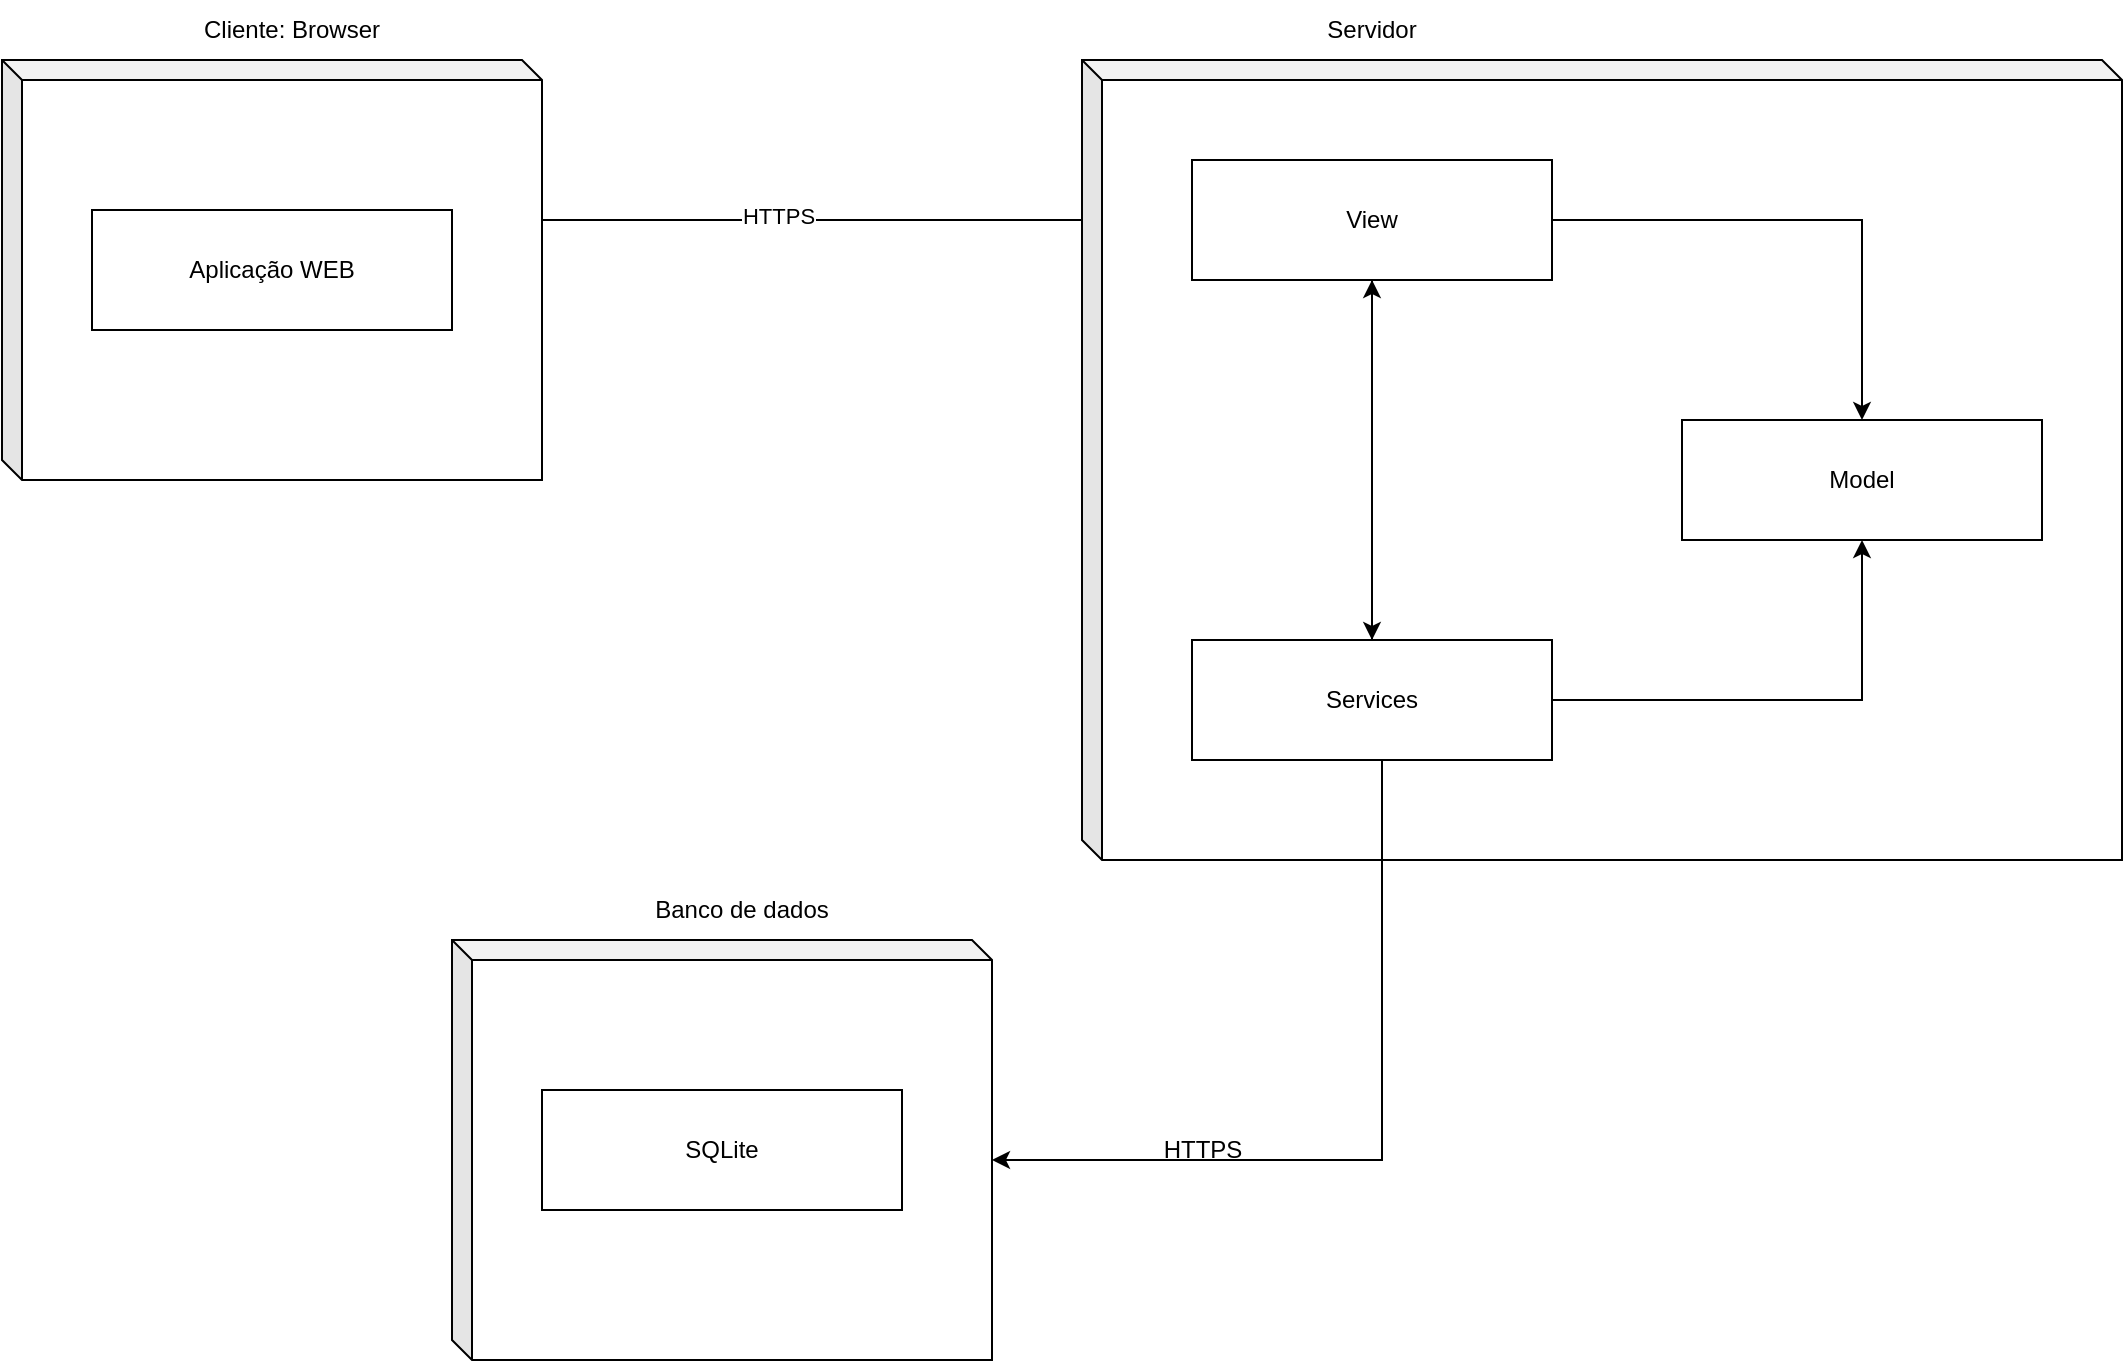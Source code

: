 <mxfile version="21.7.5" type="device">
  <diagram name="Página-1" id="xLs9KRnPNU1VdvawW_gn">
    <mxGraphModel dx="2246" dy="953" grid="1" gridSize="10" guides="1" tooltips="1" connect="1" arrows="1" fold="1" page="1" pageScale="1" pageWidth="850" pageHeight="1100" math="0" shadow="0">
      <root>
        <mxCell id="0" />
        <mxCell id="1" parent="0" />
        <mxCell id="U4y-PAw1vGgJinDhLiic-22" style="edgeStyle=orthogonalEdgeStyle;rounded=0;orthogonalLoop=1;jettySize=auto;html=1;" edge="1" parent="1" source="U4y-PAw1vGgJinDhLiic-1" target="U4y-PAw1vGgJinDhLiic-9">
          <mxGeometry relative="1" as="geometry">
            <Array as="points">
              <mxPoint x="410" y="270" />
              <mxPoint x="410" y="270" />
            </Array>
          </mxGeometry>
        </mxCell>
        <mxCell id="U4y-PAw1vGgJinDhLiic-23" value="HTTPS" style="edgeLabel;html=1;align=center;verticalAlign=middle;resizable=0;points=[];" vertex="1" connectable="0" parent="U4y-PAw1vGgJinDhLiic-22">
          <mxGeometry x="-0.277" y="2" relative="1" as="geometry">
            <mxPoint as="offset" />
          </mxGeometry>
        </mxCell>
        <mxCell id="U4y-PAw1vGgJinDhLiic-1" value="" style="shape=cube;whiteSpace=wrap;html=1;boundedLbl=1;backgroundOutline=1;darkOpacity=0.05;darkOpacity2=0.1;size=10;" vertex="1" parent="1">
          <mxGeometry x="60" y="190" width="270" height="210" as="geometry" />
        </mxCell>
        <mxCell id="U4y-PAw1vGgJinDhLiic-2" value="Cliente: Browser" style="text;html=1;strokeColor=none;fillColor=none;align=center;verticalAlign=middle;whiteSpace=wrap;rounded=0;" vertex="1" parent="1">
          <mxGeometry x="130" y="160" width="150" height="30" as="geometry" />
        </mxCell>
        <mxCell id="U4y-PAw1vGgJinDhLiic-3" value="Aplicação WEB" style="rounded=0;whiteSpace=wrap;html=1;" vertex="1" parent="1">
          <mxGeometry x="105" y="265" width="180" height="60" as="geometry" />
        </mxCell>
        <mxCell id="U4y-PAw1vGgJinDhLiic-4" value="" style="shape=cube;whiteSpace=wrap;html=1;boundedLbl=1;backgroundOutline=1;darkOpacity=0.05;darkOpacity2=0.1;size=10;" vertex="1" parent="1">
          <mxGeometry x="600" y="190" width="520" height="400" as="geometry" />
        </mxCell>
        <mxCell id="U4y-PAw1vGgJinDhLiic-5" value="Servidor " style="text;html=1;strokeColor=none;fillColor=none;align=center;verticalAlign=middle;whiteSpace=wrap;rounded=0;" vertex="1" parent="1">
          <mxGeometry x="670" y="160" width="150" height="30" as="geometry" />
        </mxCell>
        <mxCell id="U4y-PAw1vGgJinDhLiic-13" style="edgeStyle=orthogonalEdgeStyle;rounded=0;orthogonalLoop=1;jettySize=auto;html=1;" edge="1" parent="1" source="U4y-PAw1vGgJinDhLiic-9" target="U4y-PAw1vGgJinDhLiic-12">
          <mxGeometry relative="1" as="geometry" />
        </mxCell>
        <mxCell id="U4y-PAw1vGgJinDhLiic-16" style="edgeStyle=orthogonalEdgeStyle;rounded=0;orthogonalLoop=1;jettySize=auto;html=1;entryX=0.5;entryY=0;entryDx=0;entryDy=0;" edge="1" parent="1" source="U4y-PAw1vGgJinDhLiic-9" target="U4y-PAw1vGgJinDhLiic-11">
          <mxGeometry relative="1" as="geometry" />
        </mxCell>
        <mxCell id="U4y-PAw1vGgJinDhLiic-9" value="View" style="rounded=0;whiteSpace=wrap;html=1;" vertex="1" parent="1">
          <mxGeometry x="655" y="240" width="180" height="60" as="geometry" />
        </mxCell>
        <mxCell id="U4y-PAw1vGgJinDhLiic-14" style="edgeStyle=orthogonalEdgeStyle;rounded=0;orthogonalLoop=1;jettySize=auto;html=1;" edge="1" parent="1" source="U4y-PAw1vGgJinDhLiic-11" target="U4y-PAw1vGgJinDhLiic-12">
          <mxGeometry relative="1" as="geometry" />
        </mxCell>
        <mxCell id="U4y-PAw1vGgJinDhLiic-15" style="edgeStyle=orthogonalEdgeStyle;rounded=0;orthogonalLoop=1;jettySize=auto;html=1;" edge="1" parent="1" source="U4y-PAw1vGgJinDhLiic-11" target="U4y-PAw1vGgJinDhLiic-9">
          <mxGeometry relative="1" as="geometry" />
        </mxCell>
        <mxCell id="U4y-PAw1vGgJinDhLiic-21" style="edgeStyle=orthogonalEdgeStyle;rounded=0;orthogonalLoop=1;jettySize=auto;html=1;entryX=0;entryY=0;entryDx=270;entryDy=110;entryPerimeter=0;" edge="1" parent="1" source="U4y-PAw1vGgJinDhLiic-11" target="U4y-PAw1vGgJinDhLiic-17">
          <mxGeometry relative="1" as="geometry">
            <Array as="points">
              <mxPoint x="750" y="740" />
            </Array>
          </mxGeometry>
        </mxCell>
        <mxCell id="U4y-PAw1vGgJinDhLiic-11" value="Services" style="rounded=0;whiteSpace=wrap;html=1;" vertex="1" parent="1">
          <mxGeometry x="655" y="480" width="180" height="60" as="geometry" />
        </mxCell>
        <mxCell id="U4y-PAw1vGgJinDhLiic-12" value="Model" style="rounded=0;whiteSpace=wrap;html=1;" vertex="1" parent="1">
          <mxGeometry x="900" y="370" width="180" height="60" as="geometry" />
        </mxCell>
        <mxCell id="U4y-PAw1vGgJinDhLiic-17" value="" style="shape=cube;whiteSpace=wrap;html=1;boundedLbl=1;backgroundOutline=1;darkOpacity=0.05;darkOpacity2=0.1;size=10;" vertex="1" parent="1">
          <mxGeometry x="285" y="630" width="270" height="210" as="geometry" />
        </mxCell>
        <mxCell id="U4y-PAw1vGgJinDhLiic-18" value="Banco de dados" style="text;html=1;strokeColor=none;fillColor=none;align=center;verticalAlign=middle;whiteSpace=wrap;rounded=0;" vertex="1" parent="1">
          <mxGeometry x="355" y="600" width="150" height="30" as="geometry" />
        </mxCell>
        <mxCell id="U4y-PAw1vGgJinDhLiic-19" value="SQLite" style="rounded=0;whiteSpace=wrap;html=1;" vertex="1" parent="1">
          <mxGeometry x="330" y="705" width="180" height="60" as="geometry" />
        </mxCell>
        <mxCell id="U4y-PAw1vGgJinDhLiic-24" value="HTTPS" style="text;html=1;align=center;verticalAlign=middle;resizable=0;points=[];autosize=1;strokeColor=none;fillColor=none;" vertex="1" parent="1">
          <mxGeometry x="630" y="720" width="60" height="30" as="geometry" />
        </mxCell>
      </root>
    </mxGraphModel>
  </diagram>
</mxfile>
